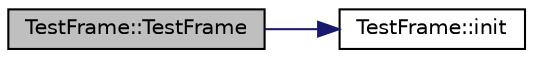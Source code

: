digraph "TestFrame::TestFrame"
{
 // INTERACTIVE_SVG=YES
  edge [fontname="Helvetica",fontsize="10",labelfontname="Helvetica",labelfontsize="10"];
  node [fontname="Helvetica",fontsize="10",shape=record];
  rankdir="LR";
  Node0 [label="TestFrame::TestFrame",height=0.2,width=0.4,color="black", fillcolor="grey75", style="filled", fontcolor="black"];
  Node0 -> Node1 [color="midnightblue",fontsize="10",style="solid",fontname="Helvetica"];
  Node1 [label="TestFrame::init",height=0.2,width=0.4,color="black", fillcolor="white", style="filled",URL="$class_test_frame.html#a54de7710b7685cff78b034f0f631c31d"];
}
